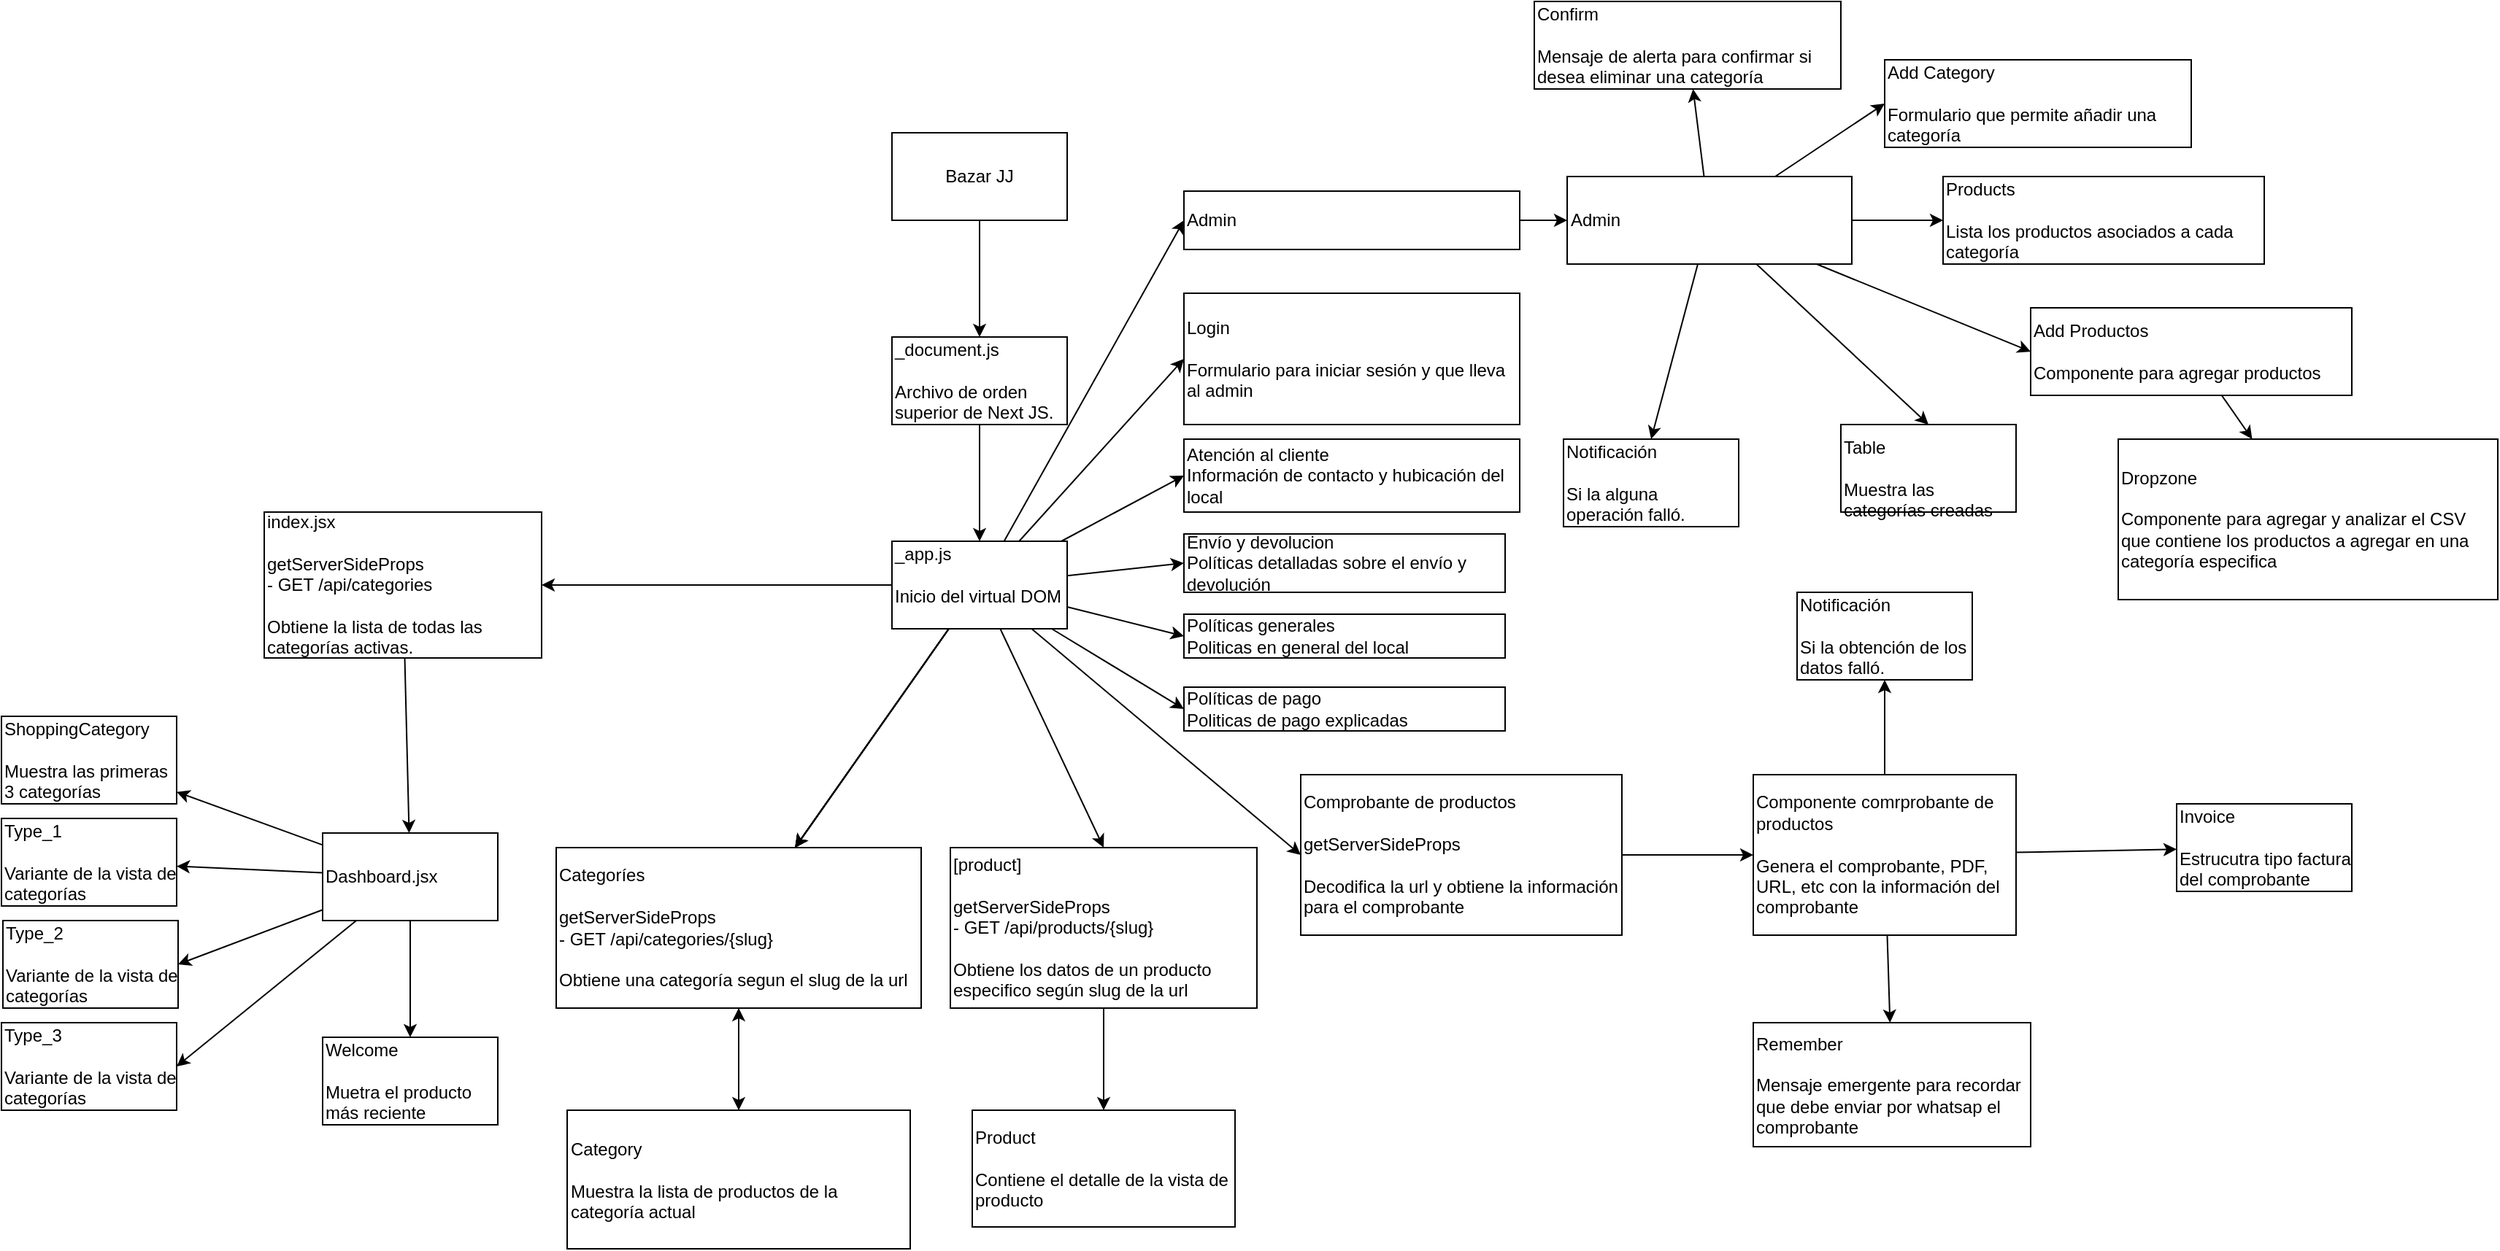 <mxfile>
    <diagram id="_WbE188OG-jVPHP1DzlL" name="Page-1">
        <mxGraphModel dx="1709" dy="2107" grid="1" gridSize="10" guides="1" tooltips="1" connect="1" arrows="1" fold="1" page="1" pageScale="1" pageWidth="827" pageHeight="1169" math="0" shadow="0">
            <root>
                <mxCell id="0"/>
                <mxCell id="1" parent="0"/>
                <mxCell id="4" value="" style="edgeStyle=none;html=1;" parent="1" source="2" target="3" edge="1">
                    <mxGeometry relative="1" as="geometry"/>
                </mxCell>
                <mxCell id="2" value="Bazar JJ" style="rounded=0;whiteSpace=wrap;html=1;" parent="1" vertex="1">
                    <mxGeometry x="220" y="20" width="120" height="60" as="geometry"/>
                </mxCell>
                <mxCell id="8" value="" style="edgeStyle=none;html=1;" parent="1" source="3" target="7" edge="1">
                    <mxGeometry relative="1" as="geometry"/>
                </mxCell>
                <mxCell id="3" value="_document.js&lt;br&gt;&lt;br&gt;Archivo de orden superior de Next JS." style="rounded=0;whiteSpace=wrap;html=1;align=left;" parent="1" vertex="1">
                    <mxGeometry x="220" y="160" width="120" height="60" as="geometry"/>
                </mxCell>
                <mxCell id="11" value="" style="edgeStyle=none;html=1;" parent="1" source="7" target="10" edge="1">
                    <mxGeometry relative="1" as="geometry"/>
                </mxCell>
                <mxCell id="234" value="" style="edgeStyle=none;html=1;" parent="1" source="7" target="233" edge="1">
                    <mxGeometry relative="1" as="geometry"/>
                </mxCell>
                <mxCell id="sxn3RgjgabCz4RHIxFUt-236" value="" style="edgeStyle=none;html=1;" parent="1" source="7" target="233" edge="1">
                    <mxGeometry relative="1" as="geometry"/>
                </mxCell>
                <mxCell id="sxn3RgjgabCz4RHIxFUt-237" value="" style="edgeStyle=none;html=1;" parent="1" source="7" target="233" edge="1">
                    <mxGeometry relative="1" as="geometry"/>
                </mxCell>
                <mxCell id="sxn3RgjgabCz4RHIxFUt-238" value="" style="edgeStyle=none;html=1;" parent="1" source="7" target="233" edge="1">
                    <mxGeometry relative="1" as="geometry"/>
                </mxCell>
                <mxCell id="sxn3RgjgabCz4RHIxFUt-240" style="edgeStyle=none;html=1;entryX=0.5;entryY=0;entryDx=0;entryDy=0;" parent="1" source="7" target="sxn3RgjgabCz4RHIxFUt-239" edge="1">
                    <mxGeometry relative="1" as="geometry"/>
                </mxCell>
                <mxCell id="7TLhGI4IgxFFHA1B7xIi-238" style="edgeStyle=none;html=1;entryX=0;entryY=0.5;entryDx=0;entryDy=0;" parent="1" source="7" target="7TLhGI4IgxFFHA1B7xIi-234" edge="1">
                    <mxGeometry relative="1" as="geometry"/>
                </mxCell>
                <mxCell id="7TLhGI4IgxFFHA1B7xIi-239" style="edgeStyle=none;html=1;entryX=0;entryY=0.5;entryDx=0;entryDy=0;" parent="1" source="7" target="7TLhGI4IgxFFHA1B7xIi-236" edge="1">
                    <mxGeometry relative="1" as="geometry"/>
                </mxCell>
                <mxCell id="7TLhGI4IgxFFHA1B7xIi-242" style="edgeStyle=none;html=1;entryX=0;entryY=0.5;entryDx=0;entryDy=0;" parent="1" source="7" target="7TLhGI4IgxFFHA1B7xIi-240" edge="1">
                    <mxGeometry relative="1" as="geometry"/>
                </mxCell>
                <mxCell id="7TLhGI4IgxFFHA1B7xIi-247" style="edgeStyle=none;html=1;entryX=0;entryY=0.5;entryDx=0;entryDy=0;" parent="1" source="7" target="7TLhGI4IgxFFHA1B7xIi-244" edge="1">
                    <mxGeometry relative="1" as="geometry"/>
                </mxCell>
                <mxCell id="7TLhGI4IgxFFHA1B7xIi-248" style="edgeStyle=none;html=1;entryX=0;entryY=0.5;entryDx=0;entryDy=0;" parent="1" source="7" target="7TLhGI4IgxFFHA1B7xIi-245" edge="1">
                    <mxGeometry relative="1" as="geometry"/>
                </mxCell>
                <mxCell id="7TLhGI4IgxFFHA1B7xIi-249" style="edgeStyle=none;html=1;entryX=0;entryY=0.5;entryDx=0;entryDy=0;" parent="1" source="7" target="7TLhGI4IgxFFHA1B7xIi-246" edge="1">
                    <mxGeometry relative="1" as="geometry"/>
                </mxCell>
                <mxCell id="7TLhGI4IgxFFHA1B7xIi-251" style="edgeStyle=none;html=1;entryX=0;entryY=0.5;entryDx=0;entryDy=0;" parent="1" source="7" target="7TLhGI4IgxFFHA1B7xIi-250" edge="1">
                    <mxGeometry relative="1" as="geometry"/>
                </mxCell>
                <mxCell id="7" value="_app.js&lt;br&gt;&lt;br&gt;Inicio del virtual DOM&lt;br&gt;&lt;br&gt;" style="whiteSpace=wrap;html=1;align=left;rounded=0;" parent="1" vertex="1">
                    <mxGeometry x="220" y="300" width="120" height="60" as="geometry"/>
                </mxCell>
                <mxCell id="198" value="" style="edgeStyle=none;html=1;" parent="1" source="10" target="197" edge="1">
                    <mxGeometry relative="1" as="geometry"/>
                </mxCell>
                <mxCell id="10" value="index.jsx&lt;br&gt;&lt;br&gt;getServerSideProps&lt;br&gt;- GET /api/categories&amp;nbsp;&lt;br&gt;&lt;br&gt;Obtiene la lista de todas las categorías activas." style="whiteSpace=wrap;html=1;align=left;rounded=0;" parent="1" vertex="1">
                    <mxGeometry x="-210" y="280" width="190" height="100" as="geometry"/>
                </mxCell>
                <mxCell id="201" value="" style="edgeStyle=none;html=1;" parent="1" source="197" target="200" edge="1">
                    <mxGeometry relative="1" as="geometry"/>
                </mxCell>
                <mxCell id="219" value="" style="edgeStyle=none;html=1;" parent="1" source="197" target="218" edge="1">
                    <mxGeometry relative="1" as="geometry"/>
                </mxCell>
                <mxCell id="228" style="edgeStyle=none;html=1;entryX=1;entryY=0.5;entryDx=0;entryDy=0;" parent="1" source="197" target="226" edge="1">
                    <mxGeometry relative="1" as="geometry"/>
                </mxCell>
                <mxCell id="229" style="edgeStyle=none;html=1;entryX=1;entryY=0.5;entryDx=0;entryDy=0;" parent="1" source="197" target="227" edge="1">
                    <mxGeometry relative="1" as="geometry"/>
                </mxCell>
                <mxCell id="231" value="" style="edgeStyle=none;html=1;" parent="1" source="197" target="230" edge="1">
                    <mxGeometry relative="1" as="geometry"/>
                </mxCell>
                <mxCell id="197" value="Dashboard.jsx&lt;br&gt;" style="whiteSpace=wrap;html=1;align=left;rounded=0;" parent="1" vertex="1">
                    <mxGeometry x="-170" y="500" width="120" height="60" as="geometry"/>
                </mxCell>
                <mxCell id="200" value="ShoppingCategory&lt;br&gt;&lt;br&gt;Muestra las primeras 3 categorías&amp;nbsp;" style="whiteSpace=wrap;html=1;align=left;rounded=0;" parent="1" vertex="1">
                    <mxGeometry x="-390" y="420" width="120" height="60" as="geometry"/>
                </mxCell>
                <mxCell id="218" value="Type_1&lt;br&gt;&lt;br&gt;Variante de la vista de categorías" style="whiteSpace=wrap;html=1;align=left;rounded=0;" parent="1" vertex="1">
                    <mxGeometry x="-390" y="490" width="120" height="60" as="geometry"/>
                </mxCell>
                <mxCell id="226" value="Type_2&lt;br&gt;&lt;br&gt;Variante de la vista de categorías" style="whiteSpace=wrap;html=1;align=left;rounded=0;" parent="1" vertex="1">
                    <mxGeometry x="-389" y="560" width="120" height="60" as="geometry"/>
                </mxCell>
                <mxCell id="227" value="Type_3&lt;br&gt;&lt;br&gt;Variante de la vista de categorías" style="whiteSpace=wrap;html=1;align=left;rounded=0;" parent="1" vertex="1">
                    <mxGeometry x="-390" y="630" width="120" height="60" as="geometry"/>
                </mxCell>
                <mxCell id="230" value="Welcome&lt;br&gt;&lt;br&gt;Muetra el producto más reciente" style="whiteSpace=wrap;html=1;align=left;rounded=0;" parent="1" vertex="1">
                    <mxGeometry x="-170" y="640" width="120" height="60" as="geometry"/>
                </mxCell>
                <mxCell id="sxn3RgjgabCz4RHIxFUt-235" value="" style="edgeStyle=none;html=1;" parent="1" source="233" target="sxn3RgjgabCz4RHIxFUt-234" edge="1">
                    <mxGeometry relative="1" as="geometry"/>
                </mxCell>
                <mxCell id="233" value="Categoríes&lt;br&gt;&lt;br&gt;getServerSideProps&lt;br&gt;- GET /api/categories/{slug}&lt;br&gt;&lt;br&gt;Obtiene una categoría segun el slug de la url" style="whiteSpace=wrap;html=1;align=left;rounded=0;" parent="1" vertex="1">
                    <mxGeometry x="-10" y="510" width="250" height="110" as="geometry"/>
                </mxCell>
                <mxCell id="sxn3RgjgabCz4RHIxFUt-243" style="edgeStyle=none;html=1;" parent="1" source="sxn3RgjgabCz4RHIxFUt-234" target="233" edge="1">
                    <mxGeometry relative="1" as="geometry"/>
                </mxCell>
                <mxCell id="sxn3RgjgabCz4RHIxFUt-234" value="Category&lt;br&gt;&lt;br&gt;Muestra la lista de productos de la categoría actual" style="whiteSpace=wrap;html=1;align=left;rounded=0;" parent="1" vertex="1">
                    <mxGeometry x="-2.5" y="690" width="235" height="95" as="geometry"/>
                </mxCell>
                <mxCell id="sxn3RgjgabCz4RHIxFUt-242" value="" style="edgeStyle=none;html=1;" parent="1" source="sxn3RgjgabCz4RHIxFUt-239" target="sxn3RgjgabCz4RHIxFUt-241" edge="1">
                    <mxGeometry relative="1" as="geometry"/>
                </mxCell>
                <mxCell id="sxn3RgjgabCz4RHIxFUt-239" value="[product]&lt;br&gt;&lt;br&gt;getServerSideProps&lt;br&gt;- GET /api/products/{slug}&lt;br&gt;&lt;br&gt;Obtiene los datos de un producto especifico según slug de la url" style="whiteSpace=wrap;html=1;align=left;rounded=0;" parent="1" vertex="1">
                    <mxGeometry x="260" y="510" width="210" height="110" as="geometry"/>
                </mxCell>
                <mxCell id="sxn3RgjgabCz4RHIxFUt-241" value="Product&lt;br&gt;&lt;br&gt;Contiene el detalle de la vista de producto" style="whiteSpace=wrap;html=1;align=left;rounded=0;" parent="1" vertex="1">
                    <mxGeometry x="275" y="690" width="180" height="80" as="geometry"/>
                </mxCell>
                <mxCell id="7TLhGI4IgxFFHA1B7xIi-234" value="Login&lt;br&gt;&lt;br&gt;Formulario para iniciar sesión y que lleva al admin" style="whiteSpace=wrap;html=1;align=left;rounded=0;" parent="1" vertex="1">
                    <mxGeometry x="420" y="130" width="230" height="90" as="geometry"/>
                </mxCell>
                <mxCell id="7TLhGI4IgxFFHA1B7xIi-263" style="edgeStyle=none;html=1;entryX=0;entryY=0.5;entryDx=0;entryDy=0;" parent="1" source="7TLhGI4IgxFFHA1B7xIi-236" target="7TLhGI4IgxFFHA1B7xIi-262" edge="1">
                    <mxGeometry relative="1" as="geometry"/>
                </mxCell>
                <mxCell id="7TLhGI4IgxFFHA1B7xIi-236" value="Admin" style="whiteSpace=wrap;html=1;align=left;rounded=0;" parent="1" vertex="1">
                    <mxGeometry x="420" y="60" width="230" height="40" as="geometry"/>
                </mxCell>
                <mxCell id="7TLhGI4IgxFFHA1B7xIi-240" value="Atención al cliente&lt;br&gt;Información de contacto y hubicación del local" style="whiteSpace=wrap;html=1;align=left;rounded=0;" parent="1" vertex="1">
                    <mxGeometry x="420" y="230" width="230" height="50" as="geometry"/>
                </mxCell>
                <mxCell id="7TLhGI4IgxFFHA1B7xIi-244" value="Envío y devolucion&lt;br&gt;Políticas detalladas sobre el envío y devolución" style="whiteSpace=wrap;html=1;align=left;rounded=0;" parent="1" vertex="1">
                    <mxGeometry x="420" y="295" width="220" height="40" as="geometry"/>
                </mxCell>
                <mxCell id="7TLhGI4IgxFFHA1B7xIi-245" value="Políticas generales&lt;br&gt;Politicas en general del local" style="whiteSpace=wrap;html=1;align=left;rounded=0;" parent="1" vertex="1">
                    <mxGeometry x="420" y="350" width="220" height="30" as="geometry"/>
                </mxCell>
                <mxCell id="7TLhGI4IgxFFHA1B7xIi-246" value="Políticas de pago&lt;br&gt;Politicas de pago explicadas" style="whiteSpace=wrap;html=1;align=left;rounded=0;" parent="1" vertex="1">
                    <mxGeometry x="420" y="400" width="220" height="30" as="geometry"/>
                </mxCell>
                <mxCell id="7TLhGI4IgxFFHA1B7xIi-253" value="" style="edgeStyle=none;html=1;" parent="1" source="7TLhGI4IgxFFHA1B7xIi-250" target="7TLhGI4IgxFFHA1B7xIi-252" edge="1">
                    <mxGeometry relative="1" as="geometry"/>
                </mxCell>
                <mxCell id="7TLhGI4IgxFFHA1B7xIi-250" value="Comprobante de productos&lt;br&gt;&lt;br&gt;getServerSideProps&lt;br&gt;&lt;br&gt;Decodifica la url y obtiene la información para el comprobante" style="whiteSpace=wrap;html=1;align=left;rounded=0;" parent="1" vertex="1">
                    <mxGeometry x="500" y="460" width="220" height="110" as="geometry"/>
                </mxCell>
                <mxCell id="7TLhGI4IgxFFHA1B7xIi-256" value="" style="edgeStyle=none;html=1;" parent="1" source="7TLhGI4IgxFFHA1B7xIi-252" target="7TLhGI4IgxFFHA1B7xIi-255" edge="1">
                    <mxGeometry relative="1" as="geometry"/>
                </mxCell>
                <mxCell id="7TLhGI4IgxFFHA1B7xIi-258" value="" style="edgeStyle=none;html=1;" parent="1" source="7TLhGI4IgxFFHA1B7xIi-252" target="7TLhGI4IgxFFHA1B7xIi-257" edge="1">
                    <mxGeometry relative="1" as="geometry"/>
                </mxCell>
                <mxCell id="7TLhGI4IgxFFHA1B7xIi-260" value="" style="edgeStyle=none;html=1;" parent="1" source="7TLhGI4IgxFFHA1B7xIi-252" target="7TLhGI4IgxFFHA1B7xIi-259" edge="1">
                    <mxGeometry relative="1" as="geometry"/>
                </mxCell>
                <mxCell id="7TLhGI4IgxFFHA1B7xIi-252" value="Componente comrprobante de productos&lt;br&gt;&lt;br&gt;Genera el comprobante, PDF, URL, etc con la información del comprobante" style="whiteSpace=wrap;html=1;align=left;rounded=0;" parent="1" vertex="1">
                    <mxGeometry x="810" y="460" width="180" height="110" as="geometry"/>
                </mxCell>
                <mxCell id="7TLhGI4IgxFFHA1B7xIi-255" value="Invoice&lt;br&gt;&lt;br&gt;Estrucutra tipo factura del comprobante" style="rounded=0;whiteSpace=wrap;html=1;align=left;" parent="1" vertex="1">
                    <mxGeometry x="1100" y="480" width="120" height="60" as="geometry"/>
                </mxCell>
                <mxCell id="7TLhGI4IgxFFHA1B7xIi-257" value="Notificación&lt;br&gt;&lt;br&gt;Si la obtención de los datos falló." style="whiteSpace=wrap;html=1;align=left;rounded=0;" parent="1" vertex="1">
                    <mxGeometry x="840" y="335" width="120" height="60" as="geometry"/>
                </mxCell>
                <mxCell id="7TLhGI4IgxFFHA1B7xIi-259" value="Remember&lt;br&gt;&lt;br&gt;Mensaje emergente para recordar que debe enviar por whatsap el comprobante" style="whiteSpace=wrap;html=1;align=left;rounded=0;" parent="1" vertex="1">
                    <mxGeometry x="810" y="630" width="190" height="85" as="geometry"/>
                </mxCell>
                <mxCell id="7TLhGI4IgxFFHA1B7xIi-265" style="edgeStyle=none;html=1;entryX=0.5;entryY=0;entryDx=0;entryDy=0;" parent="1" source="7TLhGI4IgxFFHA1B7xIi-262" target="7TLhGI4IgxFFHA1B7xIi-264" edge="1">
                    <mxGeometry relative="1" as="geometry"/>
                </mxCell>
                <mxCell id="7TLhGI4IgxFFHA1B7xIi-270" style="edgeStyle=none;html=1;" parent="1" source="7TLhGI4IgxFFHA1B7xIi-262" target="7TLhGI4IgxFFHA1B7xIi-269" edge="1">
                    <mxGeometry relative="1" as="geometry"/>
                </mxCell>
                <mxCell id="7TLhGI4IgxFFHA1B7xIi-272" style="edgeStyle=none;html=1;entryX=0;entryY=0.5;entryDx=0;entryDy=0;" parent="1" source="7TLhGI4IgxFFHA1B7xIi-262" target="7TLhGI4IgxFFHA1B7xIi-266" edge="1">
                    <mxGeometry relative="1" as="geometry"/>
                </mxCell>
                <mxCell id="7TLhGI4IgxFFHA1B7xIi-275" style="edgeStyle=none;html=1;" parent="1" source="7TLhGI4IgxFFHA1B7xIi-262" target="7TLhGI4IgxFFHA1B7xIi-273" edge="1">
                    <mxGeometry relative="1" as="geometry"/>
                </mxCell>
                <mxCell id="7TLhGI4IgxFFHA1B7xIi-279" style="edgeStyle=none;html=1;entryX=0.5;entryY=0;entryDx=0;entryDy=0;" parent="1" source="7TLhGI4IgxFFHA1B7xIi-262" target="7TLhGI4IgxFFHA1B7xIi-278" edge="1">
                    <mxGeometry relative="1" as="geometry"/>
                </mxCell>
                <mxCell id="7TLhGI4IgxFFHA1B7xIi-281" style="edgeStyle=none;html=1;entryX=0;entryY=0.5;entryDx=0;entryDy=0;" parent="1" source="7TLhGI4IgxFFHA1B7xIi-262" target="7TLhGI4IgxFFHA1B7xIi-280" edge="1">
                    <mxGeometry relative="1" as="geometry"/>
                </mxCell>
                <mxCell id="7TLhGI4IgxFFHA1B7xIi-262" value="Admin" style="whiteSpace=wrap;html=1;align=left;rounded=0;" parent="1" vertex="1">
                    <mxGeometry x="682.5" y="50" width="195" height="60" as="geometry"/>
                </mxCell>
                <mxCell id="7TLhGI4IgxFFHA1B7xIi-264" value="Notificación&lt;br&gt;&lt;br&gt;Si la alguna operación falló." style="whiteSpace=wrap;html=1;align=left;rounded=0;" parent="1" vertex="1">
                    <mxGeometry x="680" y="230" width="120" height="60" as="geometry"/>
                </mxCell>
                <mxCell id="7TLhGI4IgxFFHA1B7xIi-266" value="Add Category&lt;br&gt;&lt;br&gt;Formulario que permite añadir una categoría" style="whiteSpace=wrap;html=1;align=left;rounded=0;" parent="1" vertex="1">
                    <mxGeometry x="900" y="-30" width="210" height="60" as="geometry"/>
                </mxCell>
                <mxCell id="7TLhGI4IgxFFHA1B7xIi-269" value="Products&lt;br&gt;&lt;br&gt;Lista los productos asociados a cada categoría" style="whiteSpace=wrap;html=1;align=left;rounded=0;" parent="1" vertex="1">
                    <mxGeometry x="940" y="50" width="220" height="60" as="geometry"/>
                </mxCell>
                <mxCell id="7TLhGI4IgxFFHA1B7xIi-273" value="Confirm&lt;br&gt;&lt;br&gt;Mensaje de alerta para confirmar si desea eliminar una categoría" style="whiteSpace=wrap;html=1;align=left;rounded=0;" parent="1" vertex="1">
                    <mxGeometry x="660" y="-70" width="210" height="60" as="geometry"/>
                </mxCell>
                <mxCell id="7TLhGI4IgxFFHA1B7xIi-278" value="&lt;br&gt;Table&lt;br&gt;&lt;br&gt;Muestra las categorías creadas" style="whiteSpace=wrap;html=1;align=left;rounded=0;" parent="1" vertex="1">
                    <mxGeometry x="870" y="220" width="120" height="60" as="geometry"/>
                </mxCell>
                <mxCell id="7TLhGI4IgxFFHA1B7xIi-284" value="" style="edgeStyle=none;html=1;" parent="1" source="7TLhGI4IgxFFHA1B7xIi-280" target="7TLhGI4IgxFFHA1B7xIi-283" edge="1">
                    <mxGeometry relative="1" as="geometry"/>
                </mxCell>
                <mxCell id="7TLhGI4IgxFFHA1B7xIi-280" value="Add Productos&lt;br&gt;&lt;br&gt;Componente para agregar productos" style="whiteSpace=wrap;html=1;align=left;rounded=0;" parent="1" vertex="1">
                    <mxGeometry x="1000" y="140" width="220" height="60" as="geometry"/>
                </mxCell>
                <mxCell id="7TLhGI4IgxFFHA1B7xIi-283" value="Dropzone&lt;br&gt;&lt;br&gt;Componente para agregar y analizar el CSV que contiene los productos a agregar en una categoría especifica" style="whiteSpace=wrap;html=1;align=left;rounded=0;" parent="1" vertex="1">
                    <mxGeometry x="1060" y="230" width="260" height="110" as="geometry"/>
                </mxCell>
            </root>
        </mxGraphModel>
    </diagram>
    <diagram id="8ZHmAPtxkcjdq68WYiU5" name="Page-2">
        <mxGraphModel dx="529" dy="563" grid="1" gridSize="10" guides="1" tooltips="1" connect="1" arrows="1" fold="1" page="1" pageScale="1" pageWidth="827" pageHeight="1169" math="0" shadow="0">
            <root>
                <mxCell id="0"/>
                <mxCell id="1" parent="0"/>
                <mxCell id="ggEMIiDDuYC6EZakOsWL-1" value="SEO.jsx&lt;br&gt;&lt;br&gt;Componente de metadat para compartir en redes sociales" style="whiteSpace=wrap;html=1;align=left;rounded=0;" parent="1" vertex="1">
                    <mxGeometry x="40" y="70" width="200" height="60" as="geometry"/>
                </mxCell>
                <mxCell id="RrEVAbey4dOgAZFIUHZE-1" value="" style="edgeStyle=none;html=1;" parent="1" source="RrEVAbey4dOgAZFIUHZE-4" target="RrEVAbey4dOgAZFIUHZE-5" edge="1">
                    <mxGeometry relative="1" as="geometry"/>
                </mxCell>
                <mxCell id="RrEVAbey4dOgAZFIUHZE-2" value="" style="edgeStyle=none;html=1;" parent="1" source="RrEVAbey4dOgAZFIUHZE-4" target="RrEVAbey4dOgAZFIUHZE-6" edge="1">
                    <mxGeometry relative="1" as="geometry"/>
                </mxCell>
                <mxCell id="RrEVAbey4dOgAZFIUHZE-3" value="" style="edgeStyle=none;html=1;" parent="1" source="RrEVAbey4dOgAZFIUHZE-4" target="RrEVAbey4dOgAZFIUHZE-7" edge="1">
                    <mxGeometry relative="1" as="geometry"/>
                </mxCell>
                <mxCell id="RrEVAbey4dOgAZFIUHZE-4" value="Layout" style="whiteSpace=wrap;html=1;" parent="1" vertex="1">
                    <mxGeometry x="40" y="170" width="120" height="60" as="geometry"/>
                </mxCell>
                <mxCell id="RrEVAbey4dOgAZFIUHZE-5" value="Footer" style="whiteSpace=wrap;html=1;" parent="1" vertex="1">
                    <mxGeometry x="40" y="270" width="120" height="60" as="geometry"/>
                </mxCell>
                <mxCell id="RrEVAbey4dOgAZFIUHZE-6" value="CategoriesMenu" style="whiteSpace=wrap;html=1;" parent="1" vertex="1">
                    <mxGeometry x="220" y="260" width="120" height="60" as="geometry"/>
                </mxCell>
                <mxCell id="RrEVAbey4dOgAZFIUHZE-7" value="ShoppingCard" style="whiteSpace=wrap;html=1;" parent="1" vertex="1">
                    <mxGeometry x="280" y="170" width="120" height="60" as="geometry"/>
                </mxCell>
                <mxCell id="RrEVAbey4dOgAZFIUHZE-10" style="edgeStyle=none;html=1;entryX=1;entryY=0.5;entryDx=0;entryDy=0;" parent="1" source="RrEVAbey4dOgAZFIUHZE-9" target="RrEVAbey4dOgAZFIUHZE-7" edge="1">
                    <mxGeometry relative="1" as="geometry"/>
                </mxCell>
                <mxCell id="RrEVAbey4dOgAZFIUHZE-9" value="ContextShopingCard" style="whiteSpace=wrap;html=1;" parent="1" vertex="1">
                    <mxGeometry x="540" y="170" width="130" height="60" as="geometry"/>
                </mxCell>
                <mxCell id="zVLNq3GtunQpuAXPHgdR-1" value="" style="edgeStyle=none;html=1;" parent="1" source="zVLNq3GtunQpuAXPHgdR-3" target="zVLNq3GtunQpuAXPHgdR-4" edge="1">
                    <mxGeometry relative="1" as="geometry"/>
                </mxCell>
                <mxCell id="zVLNq3GtunQpuAXPHgdR-2" value="" style="edgeStyle=none;html=1;" parent="1" source="zVLNq3GtunQpuAXPHgdR-3" target="zVLNq3GtunQpuAXPHgdR-5" edge="1">
                    <mxGeometry relative="1" as="geometry"/>
                </mxCell>
                <mxCell id="zVLNq3GtunQpuAXPHgdR-3" value="Providers.jsx&lt;br&gt;&lt;br&gt;Contenedor de proveedores&amp;nbsp;" style="whiteSpace=wrap;html=1;align=left;rounded=0;" parent="1" vertex="1">
                    <mxGeometry x="50" y="445" width="120" height="60" as="geometry"/>
                </mxCell>
                <mxCell id="zVLNq3GtunQpuAXPHgdR-4" value="Session Provider&lt;br&gt;&lt;br&gt;Componente preempaquetado que administrala sessión del usuario" style="whiteSpace=wrap;html=1;align=left;rounded=0;" parent="1" vertex="1">
                    <mxGeometry x="239" y="365" width="189" height="80" as="geometry"/>
                </mxCell>
                <mxCell id="zVLNq3GtunQpuAXPHgdR-5" value="ContextShoppingCart.jsx&lt;br&gt;&lt;br&gt;Contexto que almacen la información del carro de compras" style="whiteSpace=wrap;html=1;align=left;rounded=0;" parent="1" vertex="1">
                    <mxGeometry x="239" y="515" width="189" height="70" as="geometry"/>
                </mxCell>
            </root>
        </mxGraphModel>
    </diagram>
</mxfile>